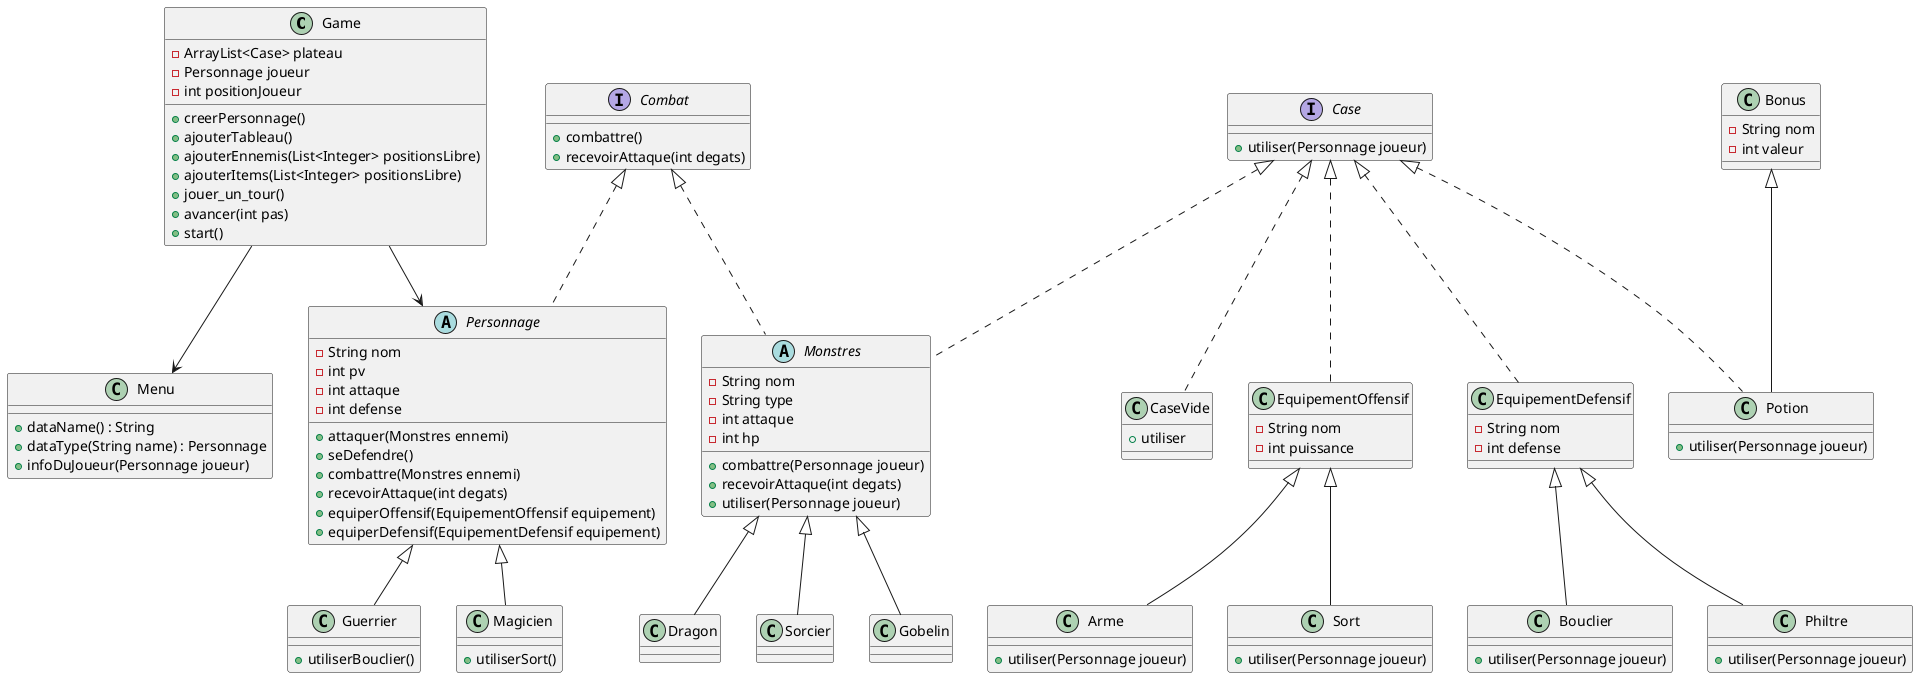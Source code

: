 @startuml
'Diagramme de classe pour le jeu de rôle JavaJDR

class Game {
    - ArrayList<Case> plateau
    - Personnage joueur
    - int positionJoueur
    + creerPersonnage()
    + ajouterTableau()
    + ajouterEnnemis(List<Integer> positionsLibre)
    + ajouterItems(List<Integer> positionsLibre)
    + jouer_un_tour()
    + avancer(int pas)
    + start()
}

abstract class Personnage implements Combat {
    - String nom
    - int pv
    - int attaque
    - int defense
    + attaquer(Monstres ennemi)
    + seDefendre()
    + combattre(Monstres ennemi)
    + recevoirAttaque(int degats)
    + equiperOffensif(EquipementOffensif equipement)
    + equiperDefensif(EquipementDefensif equipement)
}

class Guerrier extends Personnage {
    + utiliserBouclier()
}

class Magicien extends Personnage {
    + utiliserSort()
}

abstract class Monstres implements Case, Combat {
    - String nom
    - String type
    - int attaque
    - int hp
    + combattre(Personnage joueur)
    + recevoirAttaque(int degats)
    + utiliser(Personnage joueur)
}

class Dragon extends Monstres {}
class Sorcier extends Monstres {}
class Gobelin extends Monstres {}

interface Case {
    + utiliser(Personnage joueur)
}
class CaseVide implements Case{
+utiliser
}

interface Combat {
    + combattre()
    + recevoirAttaque(int degats)
}

class EquipementOffensif  implements Case{
    - String nom
    - int puissance
}

class Arme extends EquipementOffensif  {
    + utiliser(Personnage joueur)
}

class Sort extends EquipementOffensif  {
    + utiliser(Personnage joueur)
}

class EquipementDefensif implements Case {
    - String nom
    - int defense
}

class Bouclier extends EquipementDefensif {
    + utiliser(Personnage joueur)
}

class Philtre extends EquipementDefensif  {
    + utiliser(Personnage joueur)
}

class Menu {
    + dataName() : String
    + dataType(String name) : Personnage
    + infoDuJoueur(Personnage joueur)
}

class Bonus {
    - String nom
    - int valeur
}

class Potion extends Bonus implements Case {
    + utiliser(Personnage joueur)
}

Game --> Personnage
'Personnage <|-- Guerrier
'Personnage <|-- Magicien
'Monstres <|-- Dragon
'Monstres <|-- Gobelin
'Monstres <|-- Sorcier
'Personnage --> EquipementOffensif
'Personnage --> EquipementDefensif
'Game --> Case
'Monstres --> Combat
'Personnage --> Combat
Game --> Menu

@enduml
